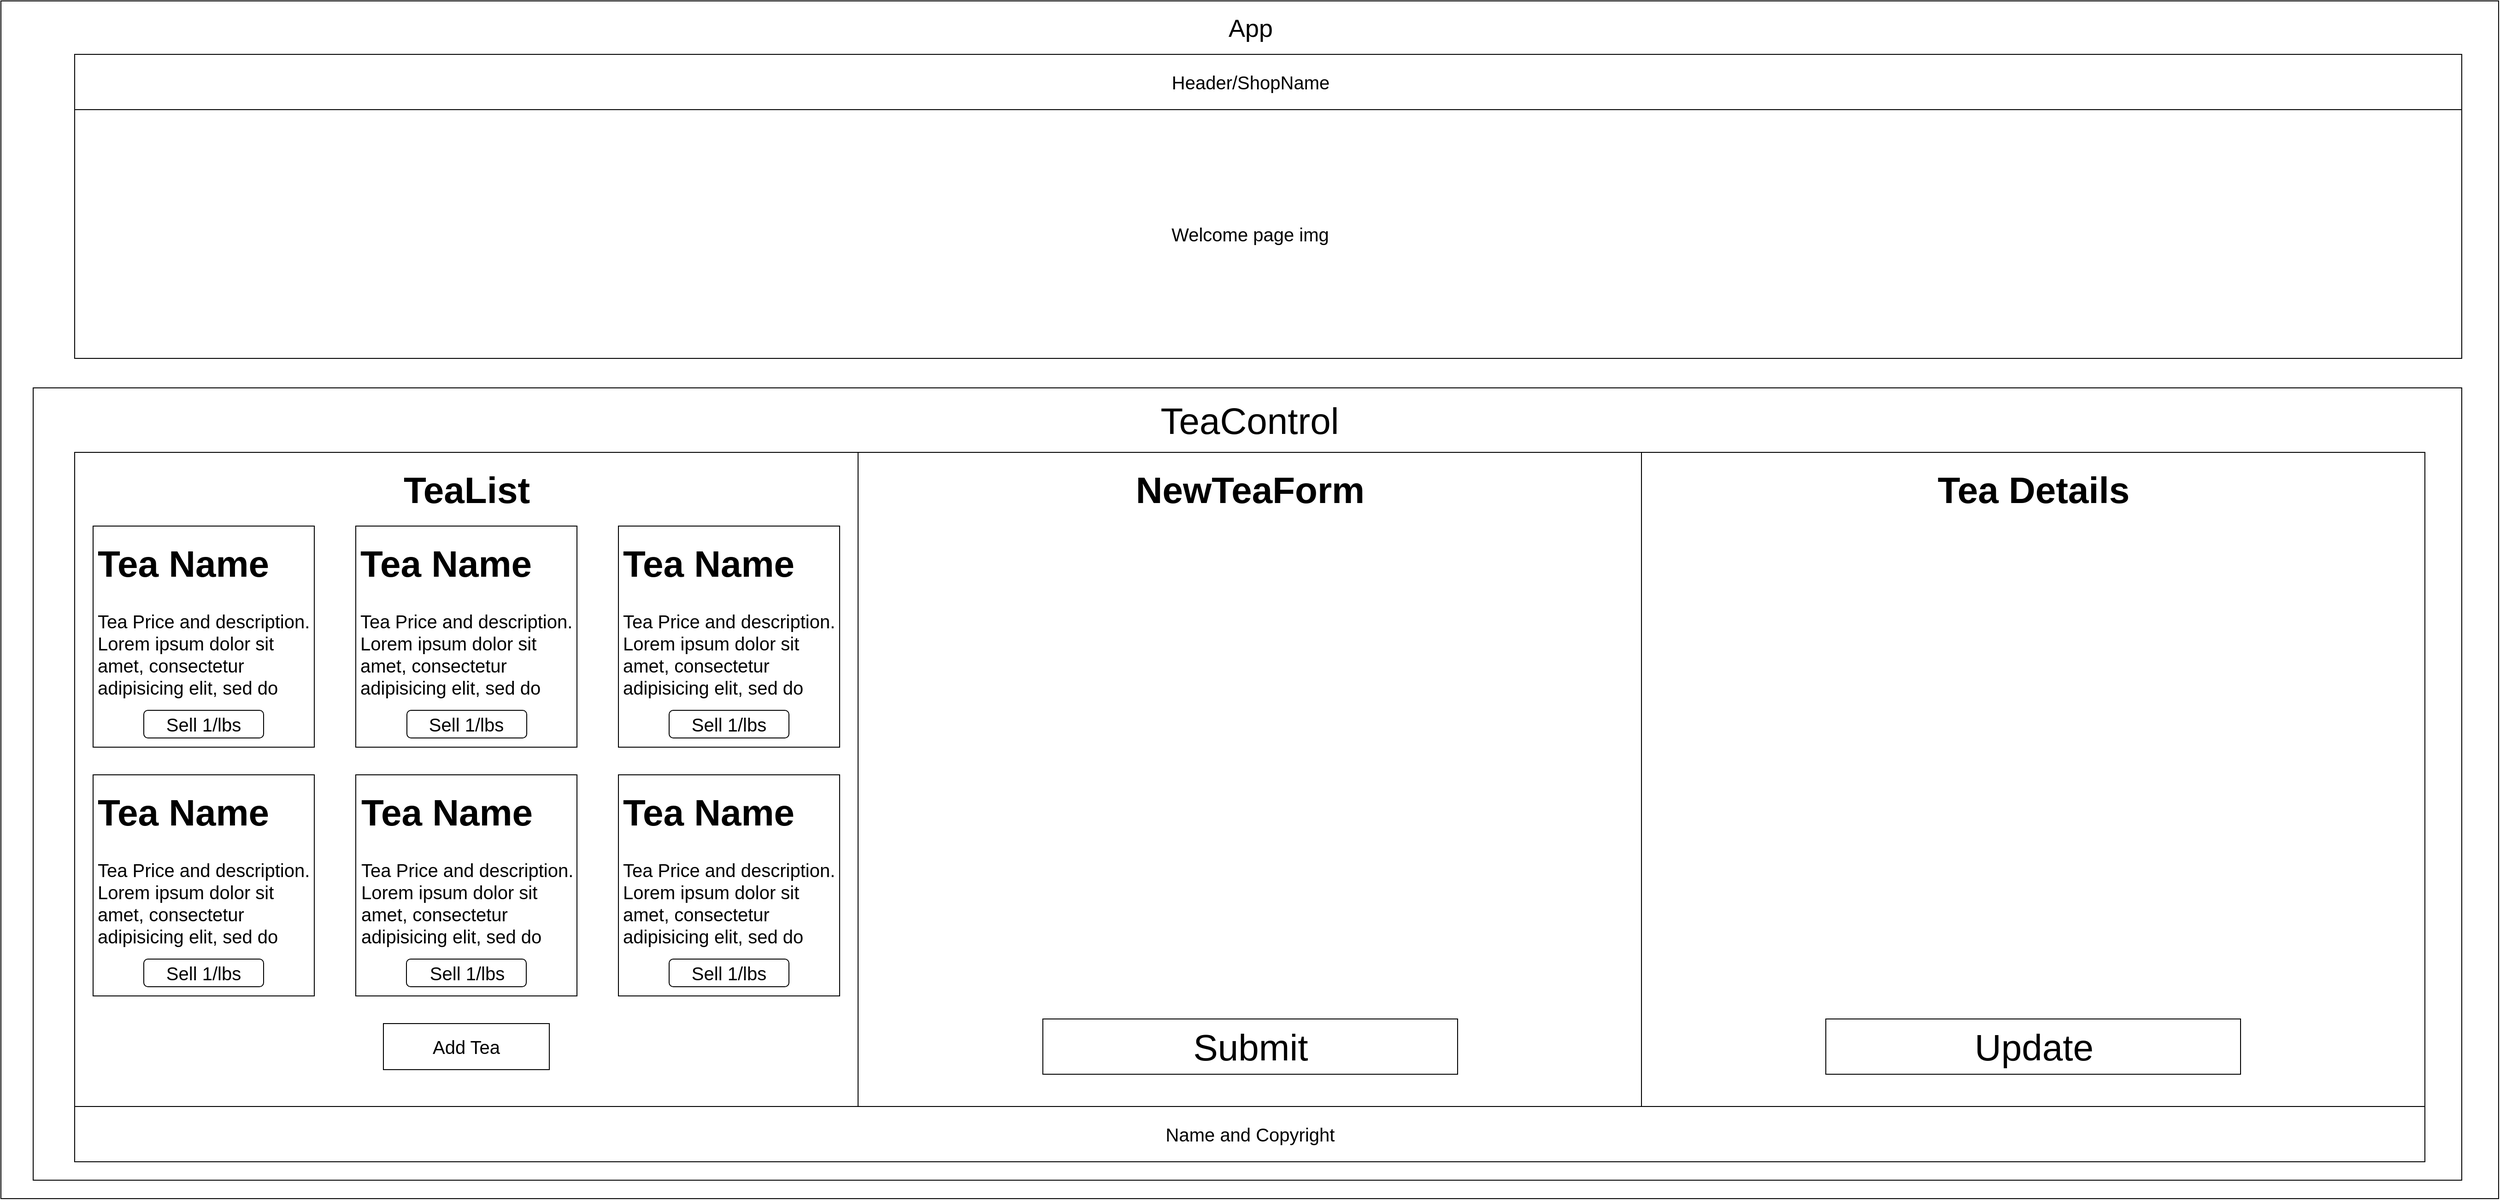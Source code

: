 <mxfile version="20.6.0" type="device"><diagram id="5PBA_D55enyrUcrz4FV0" name="Page-1"><mxGraphModel dx="3435" dy="2556" grid="1" gridSize="10" guides="1" tooltips="1" connect="1" arrows="1" fold="1" page="1" pageScale="1" pageWidth="850" pageHeight="1100" math="0" shadow="0"><root><mxCell id="0"/><mxCell id="1" parent="0"/><mxCell id="_Kzfo3k9JbCpe-764NRm-6" value="" style="rounded=0;whiteSpace=wrap;html=1;" vertex="1" parent="1"><mxGeometry x="-80" y="-160" width="2710" height="1300" as="geometry"/></mxCell><mxCell id="_Kzfo3k9JbCpe-764NRm-13" value="" style="rounded=0;whiteSpace=wrap;html=1;strokeWidth=1;fontSize=40;" vertex="1" parent="1"><mxGeometry x="-45" y="260" width="2635" height="860" as="geometry"/></mxCell><mxCell id="_Kzfo3k9JbCpe-764NRm-15" value="" style="rounded=0;whiteSpace=wrap;html=1;fontSize=20;strokeWidth=1;" vertex="1" parent="1"><mxGeometry x="1700" y="330" width="850" height="710" as="geometry"/></mxCell><mxCell id="_Kzfo3k9JbCpe-764NRm-9" value="" style="rounded=0;whiteSpace=wrap;html=1;fontSize=20;strokeWidth=1;" vertex="1" parent="1"><mxGeometry x="850" y="330" width="850" height="710" as="geometry"/></mxCell><mxCell id="gE4mL4xLv1XR5o6t53uR-19" value="" style="rounded=0;whiteSpace=wrap;html=1;fontSize=20;strokeWidth=1;" parent="1" vertex="1"><mxGeometry y="330" width="850" height="710" as="geometry"/></mxCell><mxCell id="gE4mL4xLv1XR5o6t53uR-4" value="" style="rounded=0;whiteSpace=wrap;html=1;" parent="1" vertex="1"><mxGeometry y="-102" width="2590" height="60" as="geometry"/></mxCell><mxCell id="gE4mL4xLv1XR5o6t53uR-7" value="&lt;font style=&quot;font-size: 20px;&quot;&gt;Header/ShopName&lt;/font&gt;" style="text;html=1;strokeColor=none;fillColor=none;align=center;verticalAlign=middle;whiteSpace=wrap;rounded=0;" parent="1" vertex="1"><mxGeometry x="1190.5" y="-87" width="170" height="30" as="geometry"/></mxCell><mxCell id="gE4mL4xLv1XR5o6t53uR-8" value="" style="rounded=0;whiteSpace=wrap;html=1;fontSize=20;" parent="1" vertex="1"><mxGeometry y="-42" width="2590" height="270" as="geometry"/></mxCell><mxCell id="gE4mL4xLv1XR5o6t53uR-9" value="Welcome page img" style="text;html=1;strokeColor=none;fillColor=none;align=center;verticalAlign=middle;whiteSpace=wrap;rounded=0;fontSize=20;" parent="1" vertex="1"><mxGeometry x="1168" y="38" width="215" height="110" as="geometry"/></mxCell><mxCell id="gE4mL4xLv1XR5o6t53uR-10" value="" style="whiteSpace=wrap;html=1;aspect=fixed;fontSize=20;strokeWidth=1;" parent="1" vertex="1"><mxGeometry x="20" y="410" width="240" height="240" as="geometry"/></mxCell><mxCell id="gE4mL4xLv1XR5o6t53uR-11" value="" style="whiteSpace=wrap;html=1;aspect=fixed;fontSize=20;strokeWidth=1;" parent="1" vertex="1"><mxGeometry x="305" y="410" width="240" height="240" as="geometry"/></mxCell><mxCell id="gE4mL4xLv1XR5o6t53uR-12" value="" style="whiteSpace=wrap;html=1;aspect=fixed;fontSize=20;strokeWidth=1;" parent="1" vertex="1"><mxGeometry x="590" y="410" width="240" height="240" as="geometry"/></mxCell><mxCell id="gE4mL4xLv1XR5o6t53uR-13" value="" style="whiteSpace=wrap;html=1;aspect=fixed;fontSize=20;strokeWidth=1;" parent="1" vertex="1"><mxGeometry x="20" y="680" width="240" height="240" as="geometry"/></mxCell><mxCell id="gE4mL4xLv1XR5o6t53uR-14" value="" style="whiteSpace=wrap;html=1;aspect=fixed;fontSize=20;strokeWidth=1;" parent="1" vertex="1"><mxGeometry x="305" y="680" width="240" height="240" as="geometry"/></mxCell><mxCell id="gE4mL4xLv1XR5o6t53uR-15" value="" style="whiteSpace=wrap;html=1;aspect=fixed;fontSize=20;strokeWidth=1;" parent="1" vertex="1"><mxGeometry x="590" y="680" width="240" height="240" as="geometry"/></mxCell><mxCell id="gE4mL4xLv1XR5o6t53uR-17" value="" style="rounded=0;whiteSpace=wrap;html=1;" parent="1" vertex="1"><mxGeometry y="1040" width="2550" height="60" as="geometry"/></mxCell><mxCell id="gE4mL4xLv1XR5o6t53uR-20" value="" style="rounded=0;whiteSpace=wrap;html=1;fontSize=20;strokeWidth=1;" parent="1" vertex="1"><mxGeometry x="335" y="950" width="180" height="50" as="geometry"/></mxCell><mxCell id="gE4mL4xLv1XR5o6t53uR-21" value="Add Tea" style="text;html=1;strokeColor=none;fillColor=none;align=center;verticalAlign=middle;whiteSpace=wrap;rounded=0;fontSize=20;strokeWidth=1;" parent="1" vertex="1"><mxGeometry x="350" y="960" width="150" height="30" as="geometry"/></mxCell><mxCell id="gE4mL4xLv1XR5o6t53uR-22" value="&lt;h1&gt;Tea Name&lt;/h1&gt;&lt;p&gt;Tea Price and description. Lorem ipsum dolor sit amet, consectetur adipisicing elit, sed do eiusmod tempor incididunt ut labor&lt;/p&gt;&lt;span style=&quot;color: rgba(0, 0, 0, 0); font-family: monospace; font-size: 0px;&quot;&gt;%3CmxGraphModel%3E%3Croot%3E%3CmxCell%20id%3D%220%22%2F%3E%3CmxCell%20id%3D%221%22%20parent%3D%220%22%2F%3E%3CmxCell%20id%3D%222%22%20value%3D%22%22%20style%3D%22rounded%3D0%3BwhiteSpace%3Dwrap%3Bhtml%3D1%3B%22%20vertex%3D%221%22%20parent%3D%221%22%3E%3CmxGeometry%20width%3D%22850%22%20height%3D%2260%22%20as%3D%22geometry%22%2F%3E%3C%2FmxCell%3E%3C%2Froot%3E%3C%2FmxGraphModel%3E&lt;/span&gt;" style="text;html=1;strokeColor=none;fillColor=none;spacing=5;spacingTop=-20;whiteSpace=wrap;overflow=hidden;rounded=0;fontSize=20;strokeWidth=1;" parent="1" vertex="1"><mxGeometry x="20" y="410" width="240" height="190" as="geometry"/></mxCell><mxCell id="gE4mL4xLv1XR5o6t53uR-24" value="&lt;h1&gt;Tea Name&lt;/h1&gt;&lt;p&gt;Tea Price and description. Lorem ipsum dolor sit amet, consectetur adipisicing elit, sed do eiusmod tempor incididunt ut labor&lt;/p&gt;&lt;span style=&quot;color: rgba(0, 0, 0, 0); font-family: monospace; font-size: 0px;&quot;&gt;%3CmxGraphModel%3E%3Croot%3E%3CmxCell%20id%3D%220%22%2F%3E%3CmxCell%20id%3D%221%22%20parent%3D%220%22%2F%3E%3CmxCell%20id%3D%222%22%20value%3D%22%22%20style%3D%22rounded%3D0%3BwhiteSpace%3Dwrap%3Bhtml%3D1%3B%22%20vertex%3D%221%22%20parent%3D%221%22%3E%3CmxGeometry%20width%3D%22850%22%20height%3D%2260%22%20as%3D%22geometry%22%2F%3E%3C%2FmxCell%3E%3C%2Froot%3E%3C%2FmxGraphModel%3E&lt;/span&gt;" style="text;html=1;strokeColor=none;fillColor=none;spacing=5;spacingTop=-20;whiteSpace=wrap;overflow=hidden;rounded=0;fontSize=20;strokeWidth=1;" parent="1" vertex="1"><mxGeometry x="305" y="410" width="240" height="190" as="geometry"/></mxCell><mxCell id="gE4mL4xLv1XR5o6t53uR-25" value="&lt;h1&gt;Tea Name&lt;/h1&gt;&lt;p&gt;Tea Price and description. Lorem ipsum dolor sit amet, consectetur adipisicing elit, sed do eiusmod tempor incididunt ut labor&lt;/p&gt;&lt;span style=&quot;color: rgba(0, 0, 0, 0); font-family: monospace; font-size: 0px;&quot;&gt;%3CmxGraphModel%3E%3Croot%3E%3CmxCell%20id%3D%220%22%2F%3E%3CmxCell%20id%3D%221%22%20parent%3D%220%22%2F%3E%3CmxCell%20id%3D%222%22%20value%3D%22%22%20style%3D%22rounded%3D0%3BwhiteSpace%3Dwrap%3Bhtml%3D1%3B%22%20vertex%3D%221%22%20parent%3D%221%22%3E%3CmxGeometry%20width%3D%22850%22%20height%3D%2260%22%20as%3D%22geometry%22%2F%3E%3C%2FmxCell%3E%3C%2Froot%3E%3C%2FmxGraphModel%3E&lt;/span&gt;" style="text;html=1;strokeColor=none;fillColor=none;spacing=5;spacingTop=-20;whiteSpace=wrap;overflow=hidden;rounded=0;fontSize=20;strokeWidth=1;" parent="1" vertex="1"><mxGeometry x="590" y="410" width="240" height="190" as="geometry"/></mxCell><mxCell id="gE4mL4xLv1XR5o6t53uR-26" value="&lt;h1&gt;Tea Name&lt;/h1&gt;&lt;p&gt;Tea Price and description. Lorem ipsum dolor sit amet, consectetur adipisicing elit, sed do eiusmod tempor incididunt ut labor&lt;/p&gt;&lt;span style=&quot;color: rgba(0, 0, 0, 0); font-family: monospace; font-size: 0px;&quot;&gt;%3CmxGraphModel%3E%3Croot%3E%3CmxCell%20id%3D%220%22%2F%3E%3CmxCell%20id%3D%221%22%20parent%3D%220%22%2F%3E%3CmxCell%20id%3D%222%22%20value%3D%22%22%20style%3D%22rounded%3D0%3BwhiteSpace%3Dwrap%3Bhtml%3D1%3B%22%20vertex%3D%221%22%20parent%3D%221%22%3E%3CmxGeometry%20width%3D%22850%22%20height%3D%2260%22%20as%3D%22geometry%22%2F%3E%3C%2FmxCell%3E%3C%2Froot%3E%3C%2FmxGraphModel%3E&lt;/span&gt;" style="text;html=1;strokeColor=none;fillColor=none;spacing=5;spacingTop=-20;whiteSpace=wrap;overflow=hidden;rounded=0;fontSize=20;strokeWidth=1;" parent="1" vertex="1"><mxGeometry x="20" y="680" width="240" height="190" as="geometry"/></mxCell><mxCell id="gE4mL4xLv1XR5o6t53uR-27" value="&lt;h1&gt;Tea Name&lt;/h1&gt;&lt;p&gt;Tea Price and description. Lorem ipsum dolor sit amet, consectetur adipisicing elit, sed do eiusmod tempor incididunt ut labor&lt;/p&gt;&lt;span style=&quot;color: rgba(0, 0, 0, 0); font-family: monospace; font-size: 0px;&quot;&gt;%3CmxGraphModel%3E%3Croot%3E%3CmxCell%20id%3D%220%22%2F%3E%3CmxCell%20id%3D%221%22%20parent%3D%220%22%2F%3E%3CmxCell%20id%3D%222%22%20value%3D%22%22%20style%3D%22rounded%3D0%3BwhiteSpace%3Dwrap%3Bhtml%3D1%3B%22%20vertex%3D%221%22%20parent%3D%221%22%3E%3CmxGeometry%20width%3D%22850%22%20height%3D%2260%22%20as%3D%22geometry%22%2F%3E%3C%2FmxCell%3E%3C%2Froot%3E%3C%2FmxGraphModel%3E&lt;/span&gt;" style="text;html=1;strokeColor=none;fillColor=none;spacing=5;spacingTop=-20;whiteSpace=wrap;overflow=hidden;rounded=0;fontSize=20;strokeWidth=1;" parent="1" vertex="1"><mxGeometry x="305.5" y="680" width="240" height="190" as="geometry"/></mxCell><mxCell id="gE4mL4xLv1XR5o6t53uR-28" value="&lt;h1&gt;Tea Name&lt;/h1&gt;&lt;p&gt;Tea Price and description. Lorem ipsum dolor sit amet, consectetur adipisicing elit, sed do eiusmod tempor incididunt ut labor&lt;/p&gt;&lt;span style=&quot;color: rgba(0, 0, 0, 0); font-family: monospace; font-size: 0px;&quot;&gt;%3CmxGraphModel%3E%3Croot%3E%3CmxCell%20id%3D%220%22%2F%3E%3CmxCell%20id%3D%221%22%20parent%3D%220%22%2F%3E%3CmxCell%20id%3D%222%22%20value%3D%22%22%20style%3D%22rounded%3D0%3BwhiteSpace%3Dwrap%3Bhtml%3D1%3B%22%20vertex%3D%221%22%20parent%3D%221%22%3E%3CmxGeometry%20width%3D%22850%22%20height%3D%2260%22%20as%3D%22geometry%22%2F%3E%3C%2FmxCell%3E%3C%2Froot%3E%3C%2FmxGraphModel%3E&lt;/span&gt;" style="text;html=1;strokeColor=none;fillColor=none;spacing=5;spacingTop=-20;whiteSpace=wrap;overflow=hidden;rounded=0;fontSize=20;strokeWidth=1;" parent="1" vertex="1"><mxGeometry x="590" y="680" width="240" height="190" as="geometry"/></mxCell><mxCell id="gE4mL4xLv1XR5o6t53uR-29" value="" style="rounded=1;whiteSpace=wrap;html=1;fontSize=20;strokeWidth=1;" parent="1" vertex="1"><mxGeometry x="75" y="610" width="130" height="30" as="geometry"/></mxCell><mxCell id="gE4mL4xLv1XR5o6t53uR-30" value="" style="rounded=1;whiteSpace=wrap;html=1;fontSize=20;strokeWidth=1;" parent="1" vertex="1"><mxGeometry x="360.5" y="610" width="130" height="30" as="geometry"/></mxCell><mxCell id="gE4mL4xLv1XR5o6t53uR-31" value="" style="rounded=1;whiteSpace=wrap;html=1;fontSize=20;strokeWidth=1;" parent="1" vertex="1"><mxGeometry x="645" y="610" width="130" height="30" as="geometry"/></mxCell><mxCell id="gE4mL4xLv1XR5o6t53uR-32" value="" style="rounded=1;whiteSpace=wrap;html=1;fontSize=20;strokeWidth=1;" parent="1" vertex="1"><mxGeometry x="75" y="880" width="130" height="30" as="geometry"/></mxCell><mxCell id="gE4mL4xLv1XR5o6t53uR-33" value="" style="rounded=1;whiteSpace=wrap;html=1;fontSize=20;strokeWidth=1;" parent="1" vertex="1"><mxGeometry x="360" y="880" width="130" height="30" as="geometry"/></mxCell><mxCell id="gE4mL4xLv1XR5o6t53uR-34" value="" style="rounded=1;whiteSpace=wrap;html=1;fontSize=20;strokeWidth=1;" parent="1" vertex="1"><mxGeometry x="645" y="880" width="130" height="30" as="geometry"/></mxCell><mxCell id="gE4mL4xLv1XR5o6t53uR-35" value="Sell 1/lbs" style="text;html=1;strokeColor=none;fillColor=none;align=center;verticalAlign=middle;whiteSpace=wrap;rounded=0;fontSize=20;strokeWidth=1;" parent="1" vertex="1"><mxGeometry x="95" y="610" width="90" height="30" as="geometry"/></mxCell><mxCell id="gE4mL4xLv1XR5o6t53uR-41" value="Name and Copyright" style="text;html=1;strokeColor=none;fillColor=none;align=center;verticalAlign=middle;whiteSpace=wrap;rounded=0;fontSize=20;" parent="1" vertex="1"><mxGeometry x="1177" y="1055" width="197" height="30" as="geometry"/></mxCell><mxCell id="gE4mL4xLv1XR5o6t53uR-42" value="&lt;font size=&quot;1&quot; style=&quot;&quot;&gt;&lt;b style=&quot;font-size: 40px;&quot;&gt;TeaList&lt;/b&gt;&lt;/font&gt;" style="text;html=1;strokeColor=none;fillColor=none;align=center;verticalAlign=middle;whiteSpace=wrap;rounded=0;fontSize=20;strokeWidth=1;" parent="1" vertex="1"><mxGeometry x="222" y="350" width="407" height="40" as="geometry"/></mxCell><mxCell id="_Kzfo3k9JbCpe-764NRm-1" value="Sell 1/lbs" style="text;html=1;strokeColor=none;fillColor=none;align=center;verticalAlign=middle;whiteSpace=wrap;rounded=0;fontSize=20;strokeWidth=1;" vertex="1" parent="1"><mxGeometry x="380" y="610" width="90" height="30" as="geometry"/></mxCell><mxCell id="_Kzfo3k9JbCpe-764NRm-2" value="Sell 1/lbs" style="text;html=1;strokeColor=none;fillColor=none;align=center;verticalAlign=middle;whiteSpace=wrap;rounded=0;fontSize=20;strokeWidth=1;" vertex="1" parent="1"><mxGeometry x="665" y="610" width="90" height="30" as="geometry"/></mxCell><mxCell id="_Kzfo3k9JbCpe-764NRm-3" value="Sell 1/lbs" style="text;html=1;strokeColor=none;fillColor=none;align=center;verticalAlign=middle;whiteSpace=wrap;rounded=0;fontSize=20;strokeWidth=1;" vertex="1" parent="1"><mxGeometry x="95" y="880" width="90" height="30" as="geometry"/></mxCell><mxCell id="_Kzfo3k9JbCpe-764NRm-4" value="Sell 1/lbs" style="text;html=1;strokeColor=none;fillColor=none;align=center;verticalAlign=middle;whiteSpace=wrap;rounded=0;fontSize=20;strokeWidth=1;" vertex="1" parent="1"><mxGeometry x="380.5" y="880" width="90" height="30" as="geometry"/></mxCell><mxCell id="_Kzfo3k9JbCpe-764NRm-5" value="Sell 1/lbs" style="text;html=1;strokeColor=none;fillColor=none;align=center;verticalAlign=middle;whiteSpace=wrap;rounded=0;fontSize=20;strokeWidth=1;" vertex="1" parent="1"><mxGeometry x="665" y="880" width="90" height="30" as="geometry"/></mxCell><mxCell id="_Kzfo3k9JbCpe-764NRm-7" value="&lt;font style=&quot;font-size: 27px;&quot;&gt;App&lt;/font&gt;" style="text;html=1;strokeColor=none;fillColor=none;align=center;verticalAlign=middle;whiteSpace=wrap;rounded=0;" vertex="1" parent="1"><mxGeometry x="1245.5" y="-150" width="60" height="40" as="geometry"/></mxCell><mxCell id="_Kzfo3k9JbCpe-764NRm-10" value="&lt;font style=&quot;font-size: 40px;&quot;&gt;&lt;b&gt;NewTeaForm&lt;/b&gt;&lt;/font&gt;" style="text;html=1;strokeColor=none;fillColor=none;align=center;verticalAlign=middle;whiteSpace=wrap;rounded=0;strokeWidth=1;fontSize=27;" vertex="1" parent="1"><mxGeometry x="1123" y="355" width="305" height="30" as="geometry"/></mxCell><mxCell id="_Kzfo3k9JbCpe-764NRm-11" value="" style="rounded=0;whiteSpace=wrap;html=1;strokeWidth=1;fontSize=40;" vertex="1" parent="1"><mxGeometry x="1050.5" y="945" width="450" height="60" as="geometry"/></mxCell><mxCell id="_Kzfo3k9JbCpe-764NRm-12" value="Submit" style="text;html=1;strokeColor=none;fillColor=none;align=center;verticalAlign=middle;whiteSpace=wrap;rounded=0;strokeWidth=1;fontSize=40;" vertex="1" parent="1"><mxGeometry x="1245.5" y="960" width="60" height="30" as="geometry"/></mxCell><mxCell id="_Kzfo3k9JbCpe-764NRm-14" value="TeaControl" style="text;html=1;strokeColor=none;fillColor=none;align=center;verticalAlign=middle;whiteSpace=wrap;rounded=0;strokeWidth=1;fontSize=40;" vertex="1" parent="1"><mxGeometry x="1050" y="280" width="450" height="30" as="geometry"/></mxCell><mxCell id="_Kzfo3k9JbCpe-764NRm-16" value="&lt;font style=&quot;font-size: 40px;&quot;&gt;&lt;b&gt;Tea Details&lt;/b&gt;&lt;/font&gt;" style="text;html=1;strokeColor=none;fillColor=none;align=center;verticalAlign=middle;whiteSpace=wrap;rounded=0;strokeWidth=1;fontSize=27;" vertex="1" parent="1"><mxGeometry x="1973" y="355" width="305" height="30" as="geometry"/></mxCell><mxCell id="_Kzfo3k9JbCpe-764NRm-17" value="" style="rounded=0;whiteSpace=wrap;html=1;strokeWidth=1;fontSize=40;" vertex="1" parent="1"><mxGeometry x="1900" y="945" width="450" height="60" as="geometry"/></mxCell><mxCell id="_Kzfo3k9JbCpe-764NRm-18" value="Update" style="text;html=1;strokeColor=none;fillColor=none;align=center;verticalAlign=middle;whiteSpace=wrap;rounded=0;strokeWidth=1;fontSize=40;" vertex="1" parent="1"><mxGeometry x="2095.5" y="960" width="60" height="30" as="geometry"/></mxCell></root></mxGraphModel></diagram></mxfile>